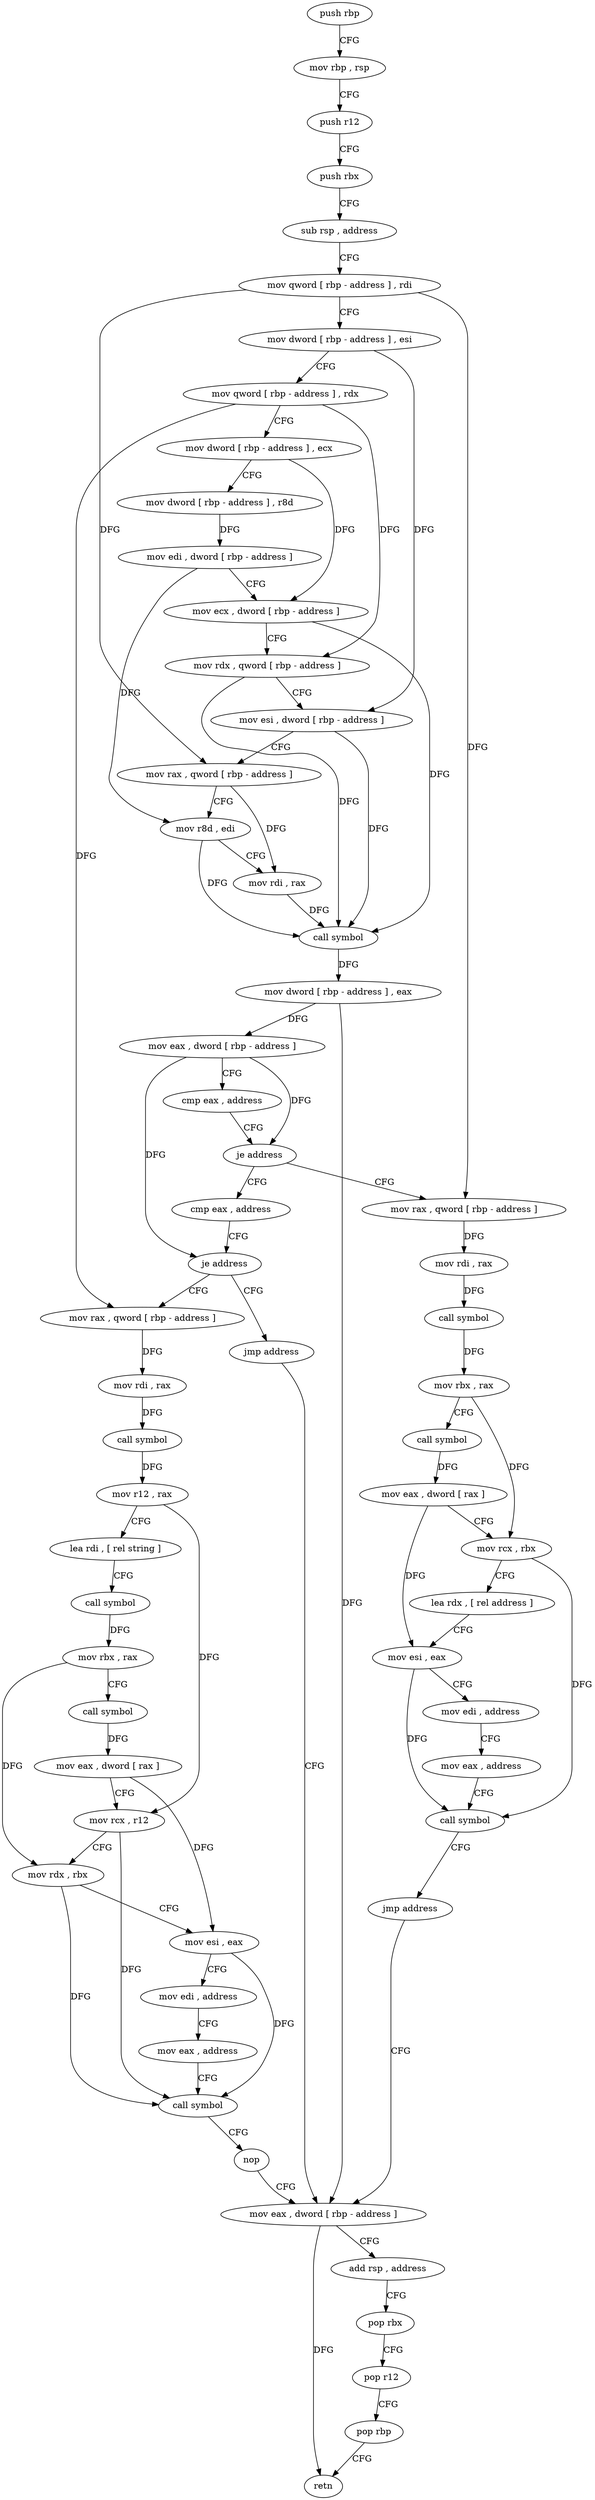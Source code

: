 digraph "func" {
"190967" [label = "push rbp" ]
"190968" [label = "mov rbp , rsp" ]
"190971" [label = "push r12" ]
"190973" [label = "push rbx" ]
"190974" [label = "sub rsp , address" ]
"190978" [label = "mov qword [ rbp - address ] , rdi" ]
"190982" [label = "mov dword [ rbp - address ] , esi" ]
"190985" [label = "mov qword [ rbp - address ] , rdx" ]
"190989" [label = "mov dword [ rbp - address ] , ecx" ]
"190992" [label = "mov dword [ rbp - address ] , r8d" ]
"190996" [label = "mov edi , dword [ rbp - address ]" ]
"190999" [label = "mov ecx , dword [ rbp - address ]" ]
"191002" [label = "mov rdx , qword [ rbp - address ]" ]
"191006" [label = "mov esi , dword [ rbp - address ]" ]
"191009" [label = "mov rax , qword [ rbp - address ]" ]
"191013" [label = "mov r8d , edi" ]
"191016" [label = "mov rdi , rax" ]
"191019" [label = "call symbol" ]
"191024" [label = "mov dword [ rbp - address ] , eax" ]
"191027" [label = "mov eax , dword [ rbp - address ]" ]
"191030" [label = "cmp eax , address" ]
"191033" [label = "je address" ]
"191042" [label = "mov rax , qword [ rbp - address ]" ]
"191035" [label = "cmp eax , address" ]
"191046" [label = "mov rdi , rax" ]
"191049" [label = "call symbol" ]
"191054" [label = "mov rbx , rax" ]
"191057" [label = "call symbol" ]
"191062" [label = "mov eax , dword [ rax ]" ]
"191064" [label = "mov rcx , rbx" ]
"191067" [label = "lea rdx , [ rel address ]" ]
"191074" [label = "mov esi , eax" ]
"191076" [label = "mov edi , address" ]
"191081" [label = "mov eax , address" ]
"191086" [label = "call symbol" ]
"191091" [label = "jmp address" ]
"191154" [label = "mov eax , dword [ rbp - address ]" ]
"191038" [label = "je address" ]
"191093" [label = "mov rax , qword [ rbp - address ]" ]
"191040" [label = "jmp address" ]
"191157" [label = "add rsp , address" ]
"191161" [label = "pop rbx" ]
"191162" [label = "pop r12" ]
"191164" [label = "pop rbp" ]
"191165" [label = "retn" ]
"191097" [label = "mov rdi , rax" ]
"191100" [label = "call symbol" ]
"191105" [label = "mov r12 , rax" ]
"191108" [label = "lea rdi , [ rel string ]" ]
"191115" [label = "call symbol" ]
"191120" [label = "mov rbx , rax" ]
"191123" [label = "call symbol" ]
"191128" [label = "mov eax , dword [ rax ]" ]
"191130" [label = "mov rcx , r12" ]
"191133" [label = "mov rdx , rbx" ]
"191136" [label = "mov esi , eax" ]
"191138" [label = "mov edi , address" ]
"191143" [label = "mov eax , address" ]
"191148" [label = "call symbol" ]
"191153" [label = "nop" ]
"190967" -> "190968" [ label = "CFG" ]
"190968" -> "190971" [ label = "CFG" ]
"190971" -> "190973" [ label = "CFG" ]
"190973" -> "190974" [ label = "CFG" ]
"190974" -> "190978" [ label = "CFG" ]
"190978" -> "190982" [ label = "CFG" ]
"190978" -> "191009" [ label = "DFG" ]
"190978" -> "191042" [ label = "DFG" ]
"190982" -> "190985" [ label = "CFG" ]
"190982" -> "191006" [ label = "DFG" ]
"190985" -> "190989" [ label = "CFG" ]
"190985" -> "191002" [ label = "DFG" ]
"190985" -> "191093" [ label = "DFG" ]
"190989" -> "190992" [ label = "CFG" ]
"190989" -> "190999" [ label = "DFG" ]
"190992" -> "190996" [ label = "DFG" ]
"190996" -> "190999" [ label = "CFG" ]
"190996" -> "191013" [ label = "DFG" ]
"190999" -> "191002" [ label = "CFG" ]
"190999" -> "191019" [ label = "DFG" ]
"191002" -> "191006" [ label = "CFG" ]
"191002" -> "191019" [ label = "DFG" ]
"191006" -> "191009" [ label = "CFG" ]
"191006" -> "191019" [ label = "DFG" ]
"191009" -> "191013" [ label = "CFG" ]
"191009" -> "191016" [ label = "DFG" ]
"191013" -> "191016" [ label = "CFG" ]
"191013" -> "191019" [ label = "DFG" ]
"191016" -> "191019" [ label = "DFG" ]
"191019" -> "191024" [ label = "DFG" ]
"191024" -> "191027" [ label = "DFG" ]
"191024" -> "191154" [ label = "DFG" ]
"191027" -> "191030" [ label = "CFG" ]
"191027" -> "191033" [ label = "DFG" ]
"191027" -> "191038" [ label = "DFG" ]
"191030" -> "191033" [ label = "CFG" ]
"191033" -> "191042" [ label = "CFG" ]
"191033" -> "191035" [ label = "CFG" ]
"191042" -> "191046" [ label = "DFG" ]
"191035" -> "191038" [ label = "CFG" ]
"191046" -> "191049" [ label = "DFG" ]
"191049" -> "191054" [ label = "DFG" ]
"191054" -> "191057" [ label = "CFG" ]
"191054" -> "191064" [ label = "DFG" ]
"191057" -> "191062" [ label = "DFG" ]
"191062" -> "191064" [ label = "CFG" ]
"191062" -> "191074" [ label = "DFG" ]
"191064" -> "191067" [ label = "CFG" ]
"191064" -> "191086" [ label = "DFG" ]
"191067" -> "191074" [ label = "CFG" ]
"191074" -> "191076" [ label = "CFG" ]
"191074" -> "191086" [ label = "DFG" ]
"191076" -> "191081" [ label = "CFG" ]
"191081" -> "191086" [ label = "CFG" ]
"191086" -> "191091" [ label = "CFG" ]
"191091" -> "191154" [ label = "CFG" ]
"191154" -> "191157" [ label = "CFG" ]
"191154" -> "191165" [ label = "DFG" ]
"191038" -> "191093" [ label = "CFG" ]
"191038" -> "191040" [ label = "CFG" ]
"191093" -> "191097" [ label = "DFG" ]
"191040" -> "191154" [ label = "CFG" ]
"191157" -> "191161" [ label = "CFG" ]
"191161" -> "191162" [ label = "CFG" ]
"191162" -> "191164" [ label = "CFG" ]
"191164" -> "191165" [ label = "CFG" ]
"191097" -> "191100" [ label = "DFG" ]
"191100" -> "191105" [ label = "DFG" ]
"191105" -> "191108" [ label = "CFG" ]
"191105" -> "191130" [ label = "DFG" ]
"191108" -> "191115" [ label = "CFG" ]
"191115" -> "191120" [ label = "DFG" ]
"191120" -> "191123" [ label = "CFG" ]
"191120" -> "191133" [ label = "DFG" ]
"191123" -> "191128" [ label = "DFG" ]
"191128" -> "191130" [ label = "CFG" ]
"191128" -> "191136" [ label = "DFG" ]
"191130" -> "191133" [ label = "CFG" ]
"191130" -> "191148" [ label = "DFG" ]
"191133" -> "191136" [ label = "CFG" ]
"191133" -> "191148" [ label = "DFG" ]
"191136" -> "191138" [ label = "CFG" ]
"191136" -> "191148" [ label = "DFG" ]
"191138" -> "191143" [ label = "CFG" ]
"191143" -> "191148" [ label = "CFG" ]
"191148" -> "191153" [ label = "CFG" ]
"191153" -> "191154" [ label = "CFG" ]
}
